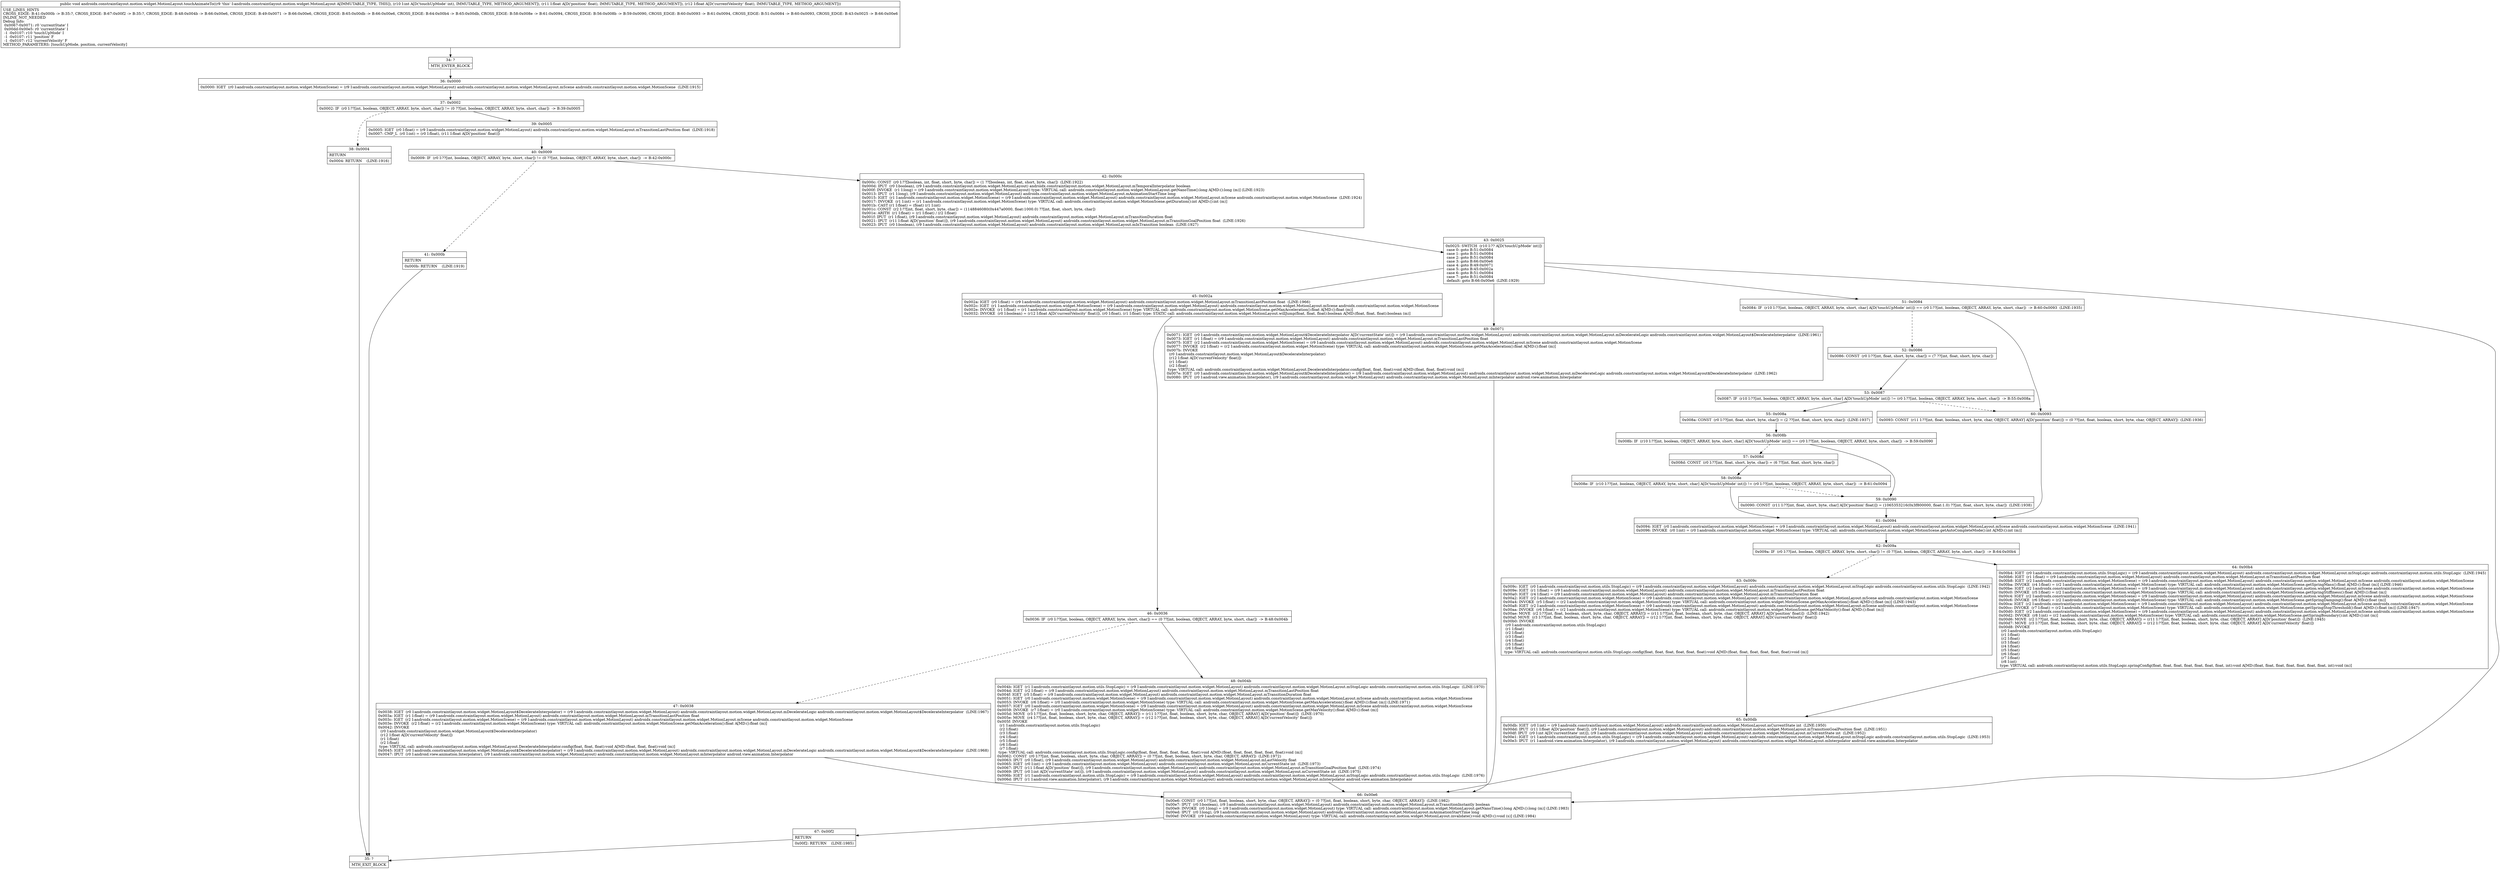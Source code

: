 digraph "CFG forandroidx.constraintlayout.motion.widget.MotionLayout.touchAnimateTo(IFF)V" {
Node_34 [shape=record,label="{34\:\ ?|MTH_ENTER_BLOCK\l}"];
Node_36 [shape=record,label="{36\:\ 0x0000|0x0000: IGET  (r0 I:androidx.constraintlayout.motion.widget.MotionScene) = (r9 I:androidx.constraintlayout.motion.widget.MotionLayout) androidx.constraintlayout.motion.widget.MotionLayout.mScene androidx.constraintlayout.motion.widget.MotionScene  (LINE:1915)\l}"];
Node_37 [shape=record,label="{37\:\ 0x0002|0x0002: IF  (r0 I:??[int, boolean, OBJECT, ARRAY, byte, short, char]) != (0 ??[int, boolean, OBJECT, ARRAY, byte, short, char])  \-\> B:39:0x0005 \l}"];
Node_38 [shape=record,label="{38\:\ 0x0004|RETURN\l|0x0004: RETURN    (LINE:1916)\l}"];
Node_35 [shape=record,label="{35\:\ ?|MTH_EXIT_BLOCK\l}"];
Node_39 [shape=record,label="{39\:\ 0x0005|0x0005: IGET  (r0 I:float) = (r9 I:androidx.constraintlayout.motion.widget.MotionLayout) androidx.constraintlayout.motion.widget.MotionLayout.mTransitionLastPosition float  (LINE:1918)\l0x0007: CMP_L  (r0 I:int) = (r0 I:float), (r11 I:float A[D('position' float)]) \l}"];
Node_40 [shape=record,label="{40\:\ 0x0009|0x0009: IF  (r0 I:??[int, boolean, OBJECT, ARRAY, byte, short, char]) != (0 ??[int, boolean, OBJECT, ARRAY, byte, short, char])  \-\> B:42:0x000c \l}"];
Node_41 [shape=record,label="{41\:\ 0x000b|RETURN\l|0x000b: RETURN    (LINE:1919)\l}"];
Node_42 [shape=record,label="{42\:\ 0x000c|0x000c: CONST  (r0 I:??[boolean, int, float, short, byte, char]) = (1 ??[boolean, int, float, short, byte, char])  (LINE:1922)\l0x000d: IPUT  (r0 I:boolean), (r9 I:androidx.constraintlayout.motion.widget.MotionLayout) androidx.constraintlayout.motion.widget.MotionLayout.mTemporalInterpolator boolean \l0x000f: INVOKE  (r1 I:long) = (r9 I:androidx.constraintlayout.motion.widget.MotionLayout) type: VIRTUAL call: androidx.constraintlayout.motion.widget.MotionLayout.getNanoTime():long A[MD:():long (m)] (LINE:1923)\l0x0013: IPUT  (r1 I:long), (r9 I:androidx.constraintlayout.motion.widget.MotionLayout) androidx.constraintlayout.motion.widget.MotionLayout.mAnimationStartTime long \l0x0015: IGET  (r1 I:androidx.constraintlayout.motion.widget.MotionScene) = (r9 I:androidx.constraintlayout.motion.widget.MotionLayout) androidx.constraintlayout.motion.widget.MotionLayout.mScene androidx.constraintlayout.motion.widget.MotionScene  (LINE:1924)\l0x0017: INVOKE  (r1 I:int) = (r1 I:androidx.constraintlayout.motion.widget.MotionScene) type: VIRTUAL call: androidx.constraintlayout.motion.widget.MotionScene.getDuration():int A[MD:():int (m)]\l0x001b: CAST (r1 I:float) = (float) (r1 I:int) \l0x001c: CONST  (r2 I:??[int, float, short, byte, char]) = (1148846080(0x447a0000, float:1000.0) ??[int, float, short, byte, char]) \l0x001e: ARITH  (r1 I:float) = (r1 I:float) \/ (r2 I:float) \l0x001f: IPUT  (r1 I:float), (r9 I:androidx.constraintlayout.motion.widget.MotionLayout) androidx.constraintlayout.motion.widget.MotionLayout.mTransitionDuration float \l0x0021: IPUT  (r11 I:float A[D('position' float)]), (r9 I:androidx.constraintlayout.motion.widget.MotionLayout) androidx.constraintlayout.motion.widget.MotionLayout.mTransitionGoalPosition float  (LINE:1926)\l0x0023: IPUT  (r0 I:boolean), (r9 I:androidx.constraintlayout.motion.widget.MotionLayout) androidx.constraintlayout.motion.widget.MotionLayout.mInTransition boolean  (LINE:1927)\l}"];
Node_43 [shape=record,label="{43\:\ 0x0025|0x0025: SWITCH  (r10 I:?? A[D('touchUpMode' int)])\l case 0: goto B:51:0x0084\l case 1: goto B:51:0x0084\l case 2: goto B:51:0x0084\l case 3: goto B:66:0x00e6\l case 4: goto B:49:0x0071\l case 5: goto B:45:0x002a\l case 6: goto B:51:0x0084\l case 7: goto B:51:0x0084\l default: goto B:66:0x00e6  (LINE:1929)\l}"];
Node_45 [shape=record,label="{45\:\ 0x002a|0x002a: IGET  (r0 I:float) = (r9 I:androidx.constraintlayout.motion.widget.MotionLayout) androidx.constraintlayout.motion.widget.MotionLayout.mTransitionLastPosition float  (LINE:1966)\l0x002c: IGET  (r1 I:androidx.constraintlayout.motion.widget.MotionScene) = (r9 I:androidx.constraintlayout.motion.widget.MotionLayout) androidx.constraintlayout.motion.widget.MotionLayout.mScene androidx.constraintlayout.motion.widget.MotionScene \l0x002e: INVOKE  (r1 I:float) = (r1 I:androidx.constraintlayout.motion.widget.MotionScene) type: VIRTUAL call: androidx.constraintlayout.motion.widget.MotionScene.getMaxAcceleration():float A[MD:():float (m)]\l0x0032: INVOKE  (r0 I:boolean) = (r12 I:float A[D('currentVelocity' float)]), (r0 I:float), (r1 I:float) type: STATIC call: androidx.constraintlayout.motion.widget.MotionLayout.willJump(float, float, float):boolean A[MD:(float, float, float):boolean (m)]\l}"];
Node_46 [shape=record,label="{46\:\ 0x0036|0x0036: IF  (r0 I:??[int, boolean, OBJECT, ARRAY, byte, short, char]) == (0 ??[int, boolean, OBJECT, ARRAY, byte, short, char])  \-\> B:48:0x004b \l}"];
Node_47 [shape=record,label="{47\:\ 0x0038|0x0038: IGET  (r0 I:androidx.constraintlayout.motion.widget.MotionLayout$DecelerateInterpolator) = (r9 I:androidx.constraintlayout.motion.widget.MotionLayout) androidx.constraintlayout.motion.widget.MotionLayout.mDecelerateLogic androidx.constraintlayout.motion.widget.MotionLayout$DecelerateInterpolator  (LINE:1967)\l0x003a: IGET  (r1 I:float) = (r9 I:androidx.constraintlayout.motion.widget.MotionLayout) androidx.constraintlayout.motion.widget.MotionLayout.mTransitionLastPosition float \l0x003c: IGET  (r2 I:androidx.constraintlayout.motion.widget.MotionScene) = (r9 I:androidx.constraintlayout.motion.widget.MotionLayout) androidx.constraintlayout.motion.widget.MotionLayout.mScene androidx.constraintlayout.motion.widget.MotionScene \l0x003e: INVOKE  (r2 I:float) = (r2 I:androidx.constraintlayout.motion.widget.MotionScene) type: VIRTUAL call: androidx.constraintlayout.motion.widget.MotionScene.getMaxAcceleration():float A[MD:():float (m)]\l0x0042: INVOKE  \l  (r0 I:androidx.constraintlayout.motion.widget.MotionLayout$DecelerateInterpolator)\l  (r12 I:float A[D('currentVelocity' float)])\l  (r1 I:float)\l  (r2 I:float)\l type: VIRTUAL call: androidx.constraintlayout.motion.widget.MotionLayout.DecelerateInterpolator.config(float, float, float):void A[MD:(float, float, float):void (m)]\l0x0045: IGET  (r0 I:androidx.constraintlayout.motion.widget.MotionLayout$DecelerateInterpolator) = (r9 I:androidx.constraintlayout.motion.widget.MotionLayout) androidx.constraintlayout.motion.widget.MotionLayout.mDecelerateLogic androidx.constraintlayout.motion.widget.MotionLayout$DecelerateInterpolator  (LINE:1968)\l0x0047: IPUT  (r0 I:android.view.animation.Interpolator), (r9 I:androidx.constraintlayout.motion.widget.MotionLayout) androidx.constraintlayout.motion.widget.MotionLayout.mInterpolator android.view.animation.Interpolator \l}"];
Node_48 [shape=record,label="{48\:\ 0x004b|0x004b: IGET  (r1 I:androidx.constraintlayout.motion.utils.StopLogic) = (r9 I:androidx.constraintlayout.motion.widget.MotionLayout) androidx.constraintlayout.motion.widget.MotionLayout.mStopLogic androidx.constraintlayout.motion.utils.StopLogic  (LINE:1970)\l0x004d: IGET  (r2 I:float) = (r9 I:androidx.constraintlayout.motion.widget.MotionLayout) androidx.constraintlayout.motion.widget.MotionLayout.mTransitionLastPosition float \l0x004f: IGET  (r5 I:float) = (r9 I:androidx.constraintlayout.motion.widget.MotionLayout) androidx.constraintlayout.motion.widget.MotionLayout.mTransitionDuration float \l0x0051: IGET  (r0 I:androidx.constraintlayout.motion.widget.MotionScene) = (r9 I:androidx.constraintlayout.motion.widget.MotionLayout) androidx.constraintlayout.motion.widget.MotionLayout.mScene androidx.constraintlayout.motion.widget.MotionScene \l0x0053: INVOKE  (r6 I:float) = (r0 I:androidx.constraintlayout.motion.widget.MotionScene) type: VIRTUAL call: androidx.constraintlayout.motion.widget.MotionScene.getMaxAcceleration():float A[MD:():float (m)] (LINE:1971)\l0x0057: IGET  (r0 I:androidx.constraintlayout.motion.widget.MotionScene) = (r9 I:androidx.constraintlayout.motion.widget.MotionLayout) androidx.constraintlayout.motion.widget.MotionLayout.mScene androidx.constraintlayout.motion.widget.MotionScene \l0x0059: INVOKE  (r7 I:float) = (r0 I:androidx.constraintlayout.motion.widget.MotionScene) type: VIRTUAL call: androidx.constraintlayout.motion.widget.MotionScene.getMaxVelocity():float A[MD:():float (m)]\l0x005d: MOVE  (r3 I:??[int, float, boolean, short, byte, char, OBJECT, ARRAY]) = (r11 I:??[int, float, boolean, short, byte, char, OBJECT, ARRAY] A[D('position' float)])  (LINE:1970)\l0x005e: MOVE  (r4 I:??[int, float, boolean, short, byte, char, OBJECT, ARRAY]) = (r12 I:??[int, float, boolean, short, byte, char, OBJECT, ARRAY] A[D('currentVelocity' float)]) \l0x005f: INVOKE  \l  (r1 I:androidx.constraintlayout.motion.utils.StopLogic)\l  (r2 I:float)\l  (r3 I:float)\l  (r4 I:float)\l  (r5 I:float)\l  (r6 I:float)\l  (r7 I:float)\l type: VIRTUAL call: androidx.constraintlayout.motion.utils.StopLogic.config(float, float, float, float, float, float):void A[MD:(float, float, float, float, float, float):void (m)]\l0x0062: CONST  (r0 I:??[int, float, boolean, short, byte, char, OBJECT, ARRAY]) = (0 ??[int, float, boolean, short, byte, char, OBJECT, ARRAY])  (LINE:1972)\l0x0063: IPUT  (r0 I:float), (r9 I:androidx.constraintlayout.motion.widget.MotionLayout) androidx.constraintlayout.motion.widget.MotionLayout.mLastVelocity float \l0x0065: IGET  (r0 I:int) = (r9 I:androidx.constraintlayout.motion.widget.MotionLayout) androidx.constraintlayout.motion.widget.MotionLayout.mCurrentState int  (LINE:1973)\l0x0067: IPUT  (r11 I:float A[D('position' float)]), (r9 I:androidx.constraintlayout.motion.widget.MotionLayout) androidx.constraintlayout.motion.widget.MotionLayout.mTransitionGoalPosition float  (LINE:1974)\l0x0069: IPUT  (r0 I:int A[D('currentState' int)]), (r9 I:androidx.constraintlayout.motion.widget.MotionLayout) androidx.constraintlayout.motion.widget.MotionLayout.mCurrentState int  (LINE:1975)\l0x006b: IGET  (r1 I:androidx.constraintlayout.motion.utils.StopLogic) = (r9 I:androidx.constraintlayout.motion.widget.MotionLayout) androidx.constraintlayout.motion.widget.MotionLayout.mStopLogic androidx.constraintlayout.motion.utils.StopLogic  (LINE:1976)\l0x006d: IPUT  (r1 I:android.view.animation.Interpolator), (r9 I:androidx.constraintlayout.motion.widget.MotionLayout) androidx.constraintlayout.motion.widget.MotionLayout.mInterpolator android.view.animation.Interpolator \l}"];
Node_49 [shape=record,label="{49\:\ 0x0071|0x0071: IGET  (r0 I:androidx.constraintlayout.motion.widget.MotionLayout$DecelerateInterpolator A[D('currentState' int)]) = (r9 I:androidx.constraintlayout.motion.widget.MotionLayout) androidx.constraintlayout.motion.widget.MotionLayout.mDecelerateLogic androidx.constraintlayout.motion.widget.MotionLayout$DecelerateInterpolator  (LINE:1961)\l0x0073: IGET  (r1 I:float) = (r9 I:androidx.constraintlayout.motion.widget.MotionLayout) androidx.constraintlayout.motion.widget.MotionLayout.mTransitionLastPosition float \l0x0075: IGET  (r2 I:androidx.constraintlayout.motion.widget.MotionScene) = (r9 I:androidx.constraintlayout.motion.widget.MotionLayout) androidx.constraintlayout.motion.widget.MotionLayout.mScene androidx.constraintlayout.motion.widget.MotionScene \l0x0077: INVOKE  (r2 I:float) = (r2 I:androidx.constraintlayout.motion.widget.MotionScene) type: VIRTUAL call: androidx.constraintlayout.motion.widget.MotionScene.getMaxAcceleration():float A[MD:():float (m)]\l0x007b: INVOKE  \l  (r0 I:androidx.constraintlayout.motion.widget.MotionLayout$DecelerateInterpolator)\l  (r12 I:float A[D('currentVelocity' float)])\l  (r1 I:float)\l  (r2 I:float)\l type: VIRTUAL call: androidx.constraintlayout.motion.widget.MotionLayout.DecelerateInterpolator.config(float, float, float):void A[MD:(float, float, float):void (m)]\l0x007e: IGET  (r0 I:androidx.constraintlayout.motion.widget.MotionLayout$DecelerateInterpolator) = (r9 I:androidx.constraintlayout.motion.widget.MotionLayout) androidx.constraintlayout.motion.widget.MotionLayout.mDecelerateLogic androidx.constraintlayout.motion.widget.MotionLayout$DecelerateInterpolator  (LINE:1962)\l0x0080: IPUT  (r0 I:android.view.animation.Interpolator), (r9 I:androidx.constraintlayout.motion.widget.MotionLayout) androidx.constraintlayout.motion.widget.MotionLayout.mInterpolator android.view.animation.Interpolator \l}"];
Node_51 [shape=record,label="{51\:\ 0x0084|0x0084: IF  (r10 I:??[int, boolean, OBJECT, ARRAY, byte, short, char] A[D('touchUpMode' int)]) == (r0 I:??[int, boolean, OBJECT, ARRAY, byte, short, char])  \-\> B:60:0x0093  (LINE:1935)\l}"];
Node_52 [shape=record,label="{52\:\ 0x0086|0x0086: CONST  (r0 I:??[int, float, short, byte, char]) = (7 ??[int, float, short, byte, char]) \l}"];
Node_53 [shape=record,label="{53\:\ 0x0087|0x0087: IF  (r10 I:??[int, boolean, OBJECT, ARRAY, byte, short, char] A[D('touchUpMode' int)]) != (r0 I:??[int, boolean, OBJECT, ARRAY, byte, short, char])  \-\> B:55:0x008a \l}"];
Node_55 [shape=record,label="{55\:\ 0x008a|0x008a: CONST  (r0 I:??[int, float, short, byte, char]) = (2 ??[int, float, short, byte, char])  (LINE:1937)\l}"];
Node_56 [shape=record,label="{56\:\ 0x008b|0x008b: IF  (r10 I:??[int, boolean, OBJECT, ARRAY, byte, short, char] A[D('touchUpMode' int)]) == (r0 I:??[int, boolean, OBJECT, ARRAY, byte, short, char])  \-\> B:59:0x0090 \l}"];
Node_57 [shape=record,label="{57\:\ 0x008d|0x008d: CONST  (r0 I:??[int, float, short, byte, char]) = (6 ??[int, float, short, byte, char]) \l}"];
Node_58 [shape=record,label="{58\:\ 0x008e|0x008e: IF  (r10 I:??[int, boolean, OBJECT, ARRAY, byte, short, char] A[D('touchUpMode' int)]) != (r0 I:??[int, boolean, OBJECT, ARRAY, byte, short, char])  \-\> B:61:0x0094 \l}"];
Node_61 [shape=record,label="{61\:\ 0x0094|0x0094: IGET  (r0 I:androidx.constraintlayout.motion.widget.MotionScene) = (r9 I:androidx.constraintlayout.motion.widget.MotionLayout) androidx.constraintlayout.motion.widget.MotionLayout.mScene androidx.constraintlayout.motion.widget.MotionScene  (LINE:1941)\l0x0096: INVOKE  (r0 I:int) = (r0 I:androidx.constraintlayout.motion.widget.MotionScene) type: VIRTUAL call: androidx.constraintlayout.motion.widget.MotionScene.getAutoCompleteMode():int A[MD:():int (m)]\l}"];
Node_62 [shape=record,label="{62\:\ 0x009a|0x009a: IF  (r0 I:??[int, boolean, OBJECT, ARRAY, byte, short, char]) != (0 ??[int, boolean, OBJECT, ARRAY, byte, short, char])  \-\> B:64:0x00b4 \l}"];
Node_63 [shape=record,label="{63\:\ 0x009c|0x009c: IGET  (r0 I:androidx.constraintlayout.motion.utils.StopLogic) = (r9 I:androidx.constraintlayout.motion.widget.MotionLayout) androidx.constraintlayout.motion.widget.MotionLayout.mStopLogic androidx.constraintlayout.motion.utils.StopLogic  (LINE:1942)\l0x009e: IGET  (r1 I:float) = (r9 I:androidx.constraintlayout.motion.widget.MotionLayout) androidx.constraintlayout.motion.widget.MotionLayout.mTransitionLastPosition float \l0x00a0: IGET  (r4 I:float) = (r9 I:androidx.constraintlayout.motion.widget.MotionLayout) androidx.constraintlayout.motion.widget.MotionLayout.mTransitionDuration float \l0x00a2: IGET  (r2 I:androidx.constraintlayout.motion.widget.MotionScene) = (r9 I:androidx.constraintlayout.motion.widget.MotionLayout) androidx.constraintlayout.motion.widget.MotionLayout.mScene androidx.constraintlayout.motion.widget.MotionScene \l0x00a4: INVOKE  (r5 I:float) = (r2 I:androidx.constraintlayout.motion.widget.MotionScene) type: VIRTUAL call: androidx.constraintlayout.motion.widget.MotionScene.getMaxAcceleration():float A[MD:():float (m)] (LINE:1943)\l0x00a8: IGET  (r2 I:androidx.constraintlayout.motion.widget.MotionScene) = (r9 I:androidx.constraintlayout.motion.widget.MotionLayout) androidx.constraintlayout.motion.widget.MotionLayout.mScene androidx.constraintlayout.motion.widget.MotionScene \l0x00aa: INVOKE  (r6 I:float) = (r2 I:androidx.constraintlayout.motion.widget.MotionScene) type: VIRTUAL call: androidx.constraintlayout.motion.widget.MotionScene.getMaxVelocity():float A[MD:():float (m)]\l0x00ae: MOVE  (r2 I:??[int, float, boolean, short, byte, char, OBJECT, ARRAY]) = (r11 I:??[int, float, boolean, short, byte, char, OBJECT, ARRAY] A[D('position' float)])  (LINE:1942)\l0x00af: MOVE  (r3 I:??[int, float, boolean, short, byte, char, OBJECT, ARRAY]) = (r12 I:??[int, float, boolean, short, byte, char, OBJECT, ARRAY] A[D('currentVelocity' float)]) \l0x00b0: INVOKE  \l  (r0 I:androidx.constraintlayout.motion.utils.StopLogic)\l  (r1 I:float)\l  (r2 I:float)\l  (r3 I:float)\l  (r4 I:float)\l  (r5 I:float)\l  (r6 I:float)\l type: VIRTUAL call: androidx.constraintlayout.motion.utils.StopLogic.config(float, float, float, float, float, float):void A[MD:(float, float, float, float, float, float):void (m)]\l}"];
Node_65 [shape=record,label="{65\:\ 0x00db|0x00db: IGET  (r0 I:int) = (r9 I:androidx.constraintlayout.motion.widget.MotionLayout) androidx.constraintlayout.motion.widget.MotionLayout.mCurrentState int  (LINE:1950)\l0x00dd: IPUT  (r11 I:float A[D('position' float)]), (r9 I:androidx.constraintlayout.motion.widget.MotionLayout) androidx.constraintlayout.motion.widget.MotionLayout.mTransitionGoalPosition float  (LINE:1951)\l0x00df: IPUT  (r0 I:int A[D('currentState' int)]), (r9 I:androidx.constraintlayout.motion.widget.MotionLayout) androidx.constraintlayout.motion.widget.MotionLayout.mCurrentState int  (LINE:1952)\l0x00e1: IGET  (r1 I:androidx.constraintlayout.motion.utils.StopLogic) = (r9 I:androidx.constraintlayout.motion.widget.MotionLayout) androidx.constraintlayout.motion.widget.MotionLayout.mStopLogic androidx.constraintlayout.motion.utils.StopLogic  (LINE:1953)\l0x00e3: IPUT  (r1 I:android.view.animation.Interpolator), (r9 I:androidx.constraintlayout.motion.widget.MotionLayout) androidx.constraintlayout.motion.widget.MotionLayout.mInterpolator android.view.animation.Interpolator \l}"];
Node_64 [shape=record,label="{64\:\ 0x00b4|0x00b4: IGET  (r0 I:androidx.constraintlayout.motion.utils.StopLogic) = (r9 I:androidx.constraintlayout.motion.widget.MotionLayout) androidx.constraintlayout.motion.widget.MotionLayout.mStopLogic androidx.constraintlayout.motion.utils.StopLogic  (LINE:1945)\l0x00b6: IGET  (r1 I:float) = (r9 I:androidx.constraintlayout.motion.widget.MotionLayout) androidx.constraintlayout.motion.widget.MotionLayout.mTransitionLastPosition float \l0x00b8: IGET  (r2 I:androidx.constraintlayout.motion.widget.MotionScene) = (r9 I:androidx.constraintlayout.motion.widget.MotionLayout) androidx.constraintlayout.motion.widget.MotionLayout.mScene androidx.constraintlayout.motion.widget.MotionScene \l0x00ba: INVOKE  (r4 I:float) = (r2 I:androidx.constraintlayout.motion.widget.MotionScene) type: VIRTUAL call: androidx.constraintlayout.motion.widget.MotionScene.getSpringMass():float A[MD:():float (m)] (LINE:1946)\l0x00be: IGET  (r2 I:androidx.constraintlayout.motion.widget.MotionScene) = (r9 I:androidx.constraintlayout.motion.widget.MotionLayout) androidx.constraintlayout.motion.widget.MotionLayout.mScene androidx.constraintlayout.motion.widget.MotionScene \l0x00c0: INVOKE  (r5 I:float) = (r2 I:androidx.constraintlayout.motion.widget.MotionScene) type: VIRTUAL call: androidx.constraintlayout.motion.widget.MotionScene.getSpringStiffiness():float A[MD:():float (m)]\l0x00c4: IGET  (r2 I:androidx.constraintlayout.motion.widget.MotionScene) = (r9 I:androidx.constraintlayout.motion.widget.MotionLayout) androidx.constraintlayout.motion.widget.MotionLayout.mScene androidx.constraintlayout.motion.widget.MotionScene \l0x00c6: INVOKE  (r6 I:float) = (r2 I:androidx.constraintlayout.motion.widget.MotionScene) type: VIRTUAL call: androidx.constraintlayout.motion.widget.MotionScene.getSpringDamping():float A[MD:():float (m)]\l0x00ca: IGET  (r2 I:androidx.constraintlayout.motion.widget.MotionScene) = (r9 I:androidx.constraintlayout.motion.widget.MotionLayout) androidx.constraintlayout.motion.widget.MotionLayout.mScene androidx.constraintlayout.motion.widget.MotionScene \l0x00cc: INVOKE  (r7 I:float) = (r2 I:androidx.constraintlayout.motion.widget.MotionScene) type: VIRTUAL call: androidx.constraintlayout.motion.widget.MotionScene.getSpringStopThreshold():float A[MD:():float (m)] (LINE:1947)\l0x00d0: IGET  (r2 I:androidx.constraintlayout.motion.widget.MotionScene) = (r9 I:androidx.constraintlayout.motion.widget.MotionLayout) androidx.constraintlayout.motion.widget.MotionLayout.mScene androidx.constraintlayout.motion.widget.MotionScene \l0x00d2: INVOKE  (r8 I:int) = (r2 I:androidx.constraintlayout.motion.widget.MotionScene) type: VIRTUAL call: androidx.constraintlayout.motion.widget.MotionScene.getSpringBoundary():int A[MD:():int (m)]\l0x00d6: MOVE  (r2 I:??[int, float, boolean, short, byte, char, OBJECT, ARRAY]) = (r11 I:??[int, float, boolean, short, byte, char, OBJECT, ARRAY] A[D('position' float)])  (LINE:1945)\l0x00d7: MOVE  (r3 I:??[int, float, boolean, short, byte, char, OBJECT, ARRAY]) = (r12 I:??[int, float, boolean, short, byte, char, OBJECT, ARRAY] A[D('currentVelocity' float)]) \l0x00d8: INVOKE  \l  (r0 I:androidx.constraintlayout.motion.utils.StopLogic)\l  (r1 I:float)\l  (r2 I:float)\l  (r3 I:float)\l  (r4 I:float)\l  (r5 I:float)\l  (r6 I:float)\l  (r7 I:float)\l  (r8 I:int)\l type: VIRTUAL call: androidx.constraintlayout.motion.utils.StopLogic.springConfig(float, float, float, float, float, float, float, int):void A[MD:(float, float, float, float, float, float, float, int):void (m)]\l}"];
Node_59 [shape=record,label="{59\:\ 0x0090|0x0090: CONST  (r11 I:??[int, float, short, byte, char] A[D('position' float)]) = (1065353216(0x3f800000, float:1.0) ??[int, float, short, byte, char])  (LINE:1938)\l}"];
Node_60 [shape=record,label="{60\:\ 0x0093|0x0093: CONST  (r11 I:??[int, float, boolean, short, byte, char, OBJECT, ARRAY] A[D('position' float)]) = (0 ??[int, float, boolean, short, byte, char, OBJECT, ARRAY])  (LINE:1936)\l}"];
Node_66 [shape=record,label="{66\:\ 0x00e6|0x00e6: CONST  (r0 I:??[int, float, boolean, short, byte, char, OBJECT, ARRAY]) = (0 ??[int, float, boolean, short, byte, char, OBJECT, ARRAY])  (LINE:1982)\l0x00e7: IPUT  (r0 I:boolean), (r9 I:androidx.constraintlayout.motion.widget.MotionLayout) androidx.constraintlayout.motion.widget.MotionLayout.mTransitionInstantly boolean \l0x00e9: INVOKE  (r0 I:long) = (r9 I:androidx.constraintlayout.motion.widget.MotionLayout) type: VIRTUAL call: androidx.constraintlayout.motion.widget.MotionLayout.getNanoTime():long A[MD:():long (m)] (LINE:1983)\l0x00ed: IPUT  (r0 I:long), (r9 I:androidx.constraintlayout.motion.widget.MotionLayout) androidx.constraintlayout.motion.widget.MotionLayout.mAnimationStartTime long \l0x00ef: INVOKE  (r9 I:androidx.constraintlayout.motion.widget.MotionLayout) type: VIRTUAL call: androidx.constraintlayout.motion.widget.MotionLayout.invalidate():void A[MD:():void (s)] (LINE:1984)\l}"];
Node_67 [shape=record,label="{67\:\ 0x00f2|RETURN\l|0x00f2: RETURN    (LINE:1985)\l}"];
MethodNode[shape=record,label="{public void androidx.constraintlayout.motion.widget.MotionLayout.touchAnimateTo((r9 'this' I:androidx.constraintlayout.motion.widget.MotionLayout A[IMMUTABLE_TYPE, THIS]), (r10 I:int A[D('touchUpMode' int), IMMUTABLE_TYPE, METHOD_ARGUMENT]), (r11 I:float A[D('position' float), IMMUTABLE_TYPE, METHOD_ARGUMENT]), (r12 I:float A[D('currentVelocity' float), IMMUTABLE_TYPE, METHOD_ARGUMENT]))  | USE_LINES_HINTS\lCROSS_EDGE: B:41:0x000b \-\> B:35:?, CROSS_EDGE: B:67:0x00f2 \-\> B:35:?, CROSS_EDGE: B:48:0x004b \-\> B:66:0x00e6, CROSS_EDGE: B:49:0x0071 \-\> B:66:0x00e6, CROSS_EDGE: B:65:0x00db \-\> B:66:0x00e6, CROSS_EDGE: B:64:0x00b4 \-\> B:65:0x00db, CROSS_EDGE: B:58:0x008e \-\> B:61:0x0094, CROSS_EDGE: B:56:0x008b \-\> B:59:0x0090, CROSS_EDGE: B:60:0x0093 \-\> B:61:0x0094, CROSS_EDGE: B:51:0x0084 \-\> B:60:0x0093, CROSS_EDGE: B:43:0x0025 \-\> B:66:0x00e6\lINLINE_NOT_NEEDED\lDebug Info:\l  0x0067\-0x0071: r0 'currentState' I\l  0x00dd\-0x00e5: r0 'currentState' I\l  \-1 \-0x0107: r10 'touchUpMode' I\l  \-1 \-0x0107: r11 'position' F\l  \-1 \-0x0107: r12 'currentVelocity' F\lMETHOD_PARAMETERS: [touchUpMode, position, currentVelocity]\l}"];
MethodNode -> Node_34;Node_34 -> Node_36;
Node_36 -> Node_37;
Node_37 -> Node_38[style=dashed];
Node_37 -> Node_39;
Node_38 -> Node_35;
Node_39 -> Node_40;
Node_40 -> Node_41[style=dashed];
Node_40 -> Node_42;
Node_41 -> Node_35;
Node_42 -> Node_43;
Node_43 -> Node_45;
Node_43 -> Node_49;
Node_43 -> Node_51;
Node_43 -> Node_66;
Node_45 -> Node_46;
Node_46 -> Node_47[style=dashed];
Node_46 -> Node_48;
Node_47 -> Node_66;
Node_48 -> Node_66;
Node_49 -> Node_66;
Node_51 -> Node_52[style=dashed];
Node_51 -> Node_60;
Node_52 -> Node_53;
Node_53 -> Node_55;
Node_53 -> Node_60[style=dashed];
Node_55 -> Node_56;
Node_56 -> Node_57[style=dashed];
Node_56 -> Node_59;
Node_57 -> Node_58;
Node_58 -> Node_59[style=dashed];
Node_58 -> Node_61;
Node_61 -> Node_62;
Node_62 -> Node_63[style=dashed];
Node_62 -> Node_64;
Node_63 -> Node_65;
Node_65 -> Node_66;
Node_64 -> Node_65;
Node_59 -> Node_61;
Node_60 -> Node_61;
Node_66 -> Node_67;
Node_67 -> Node_35;
}

